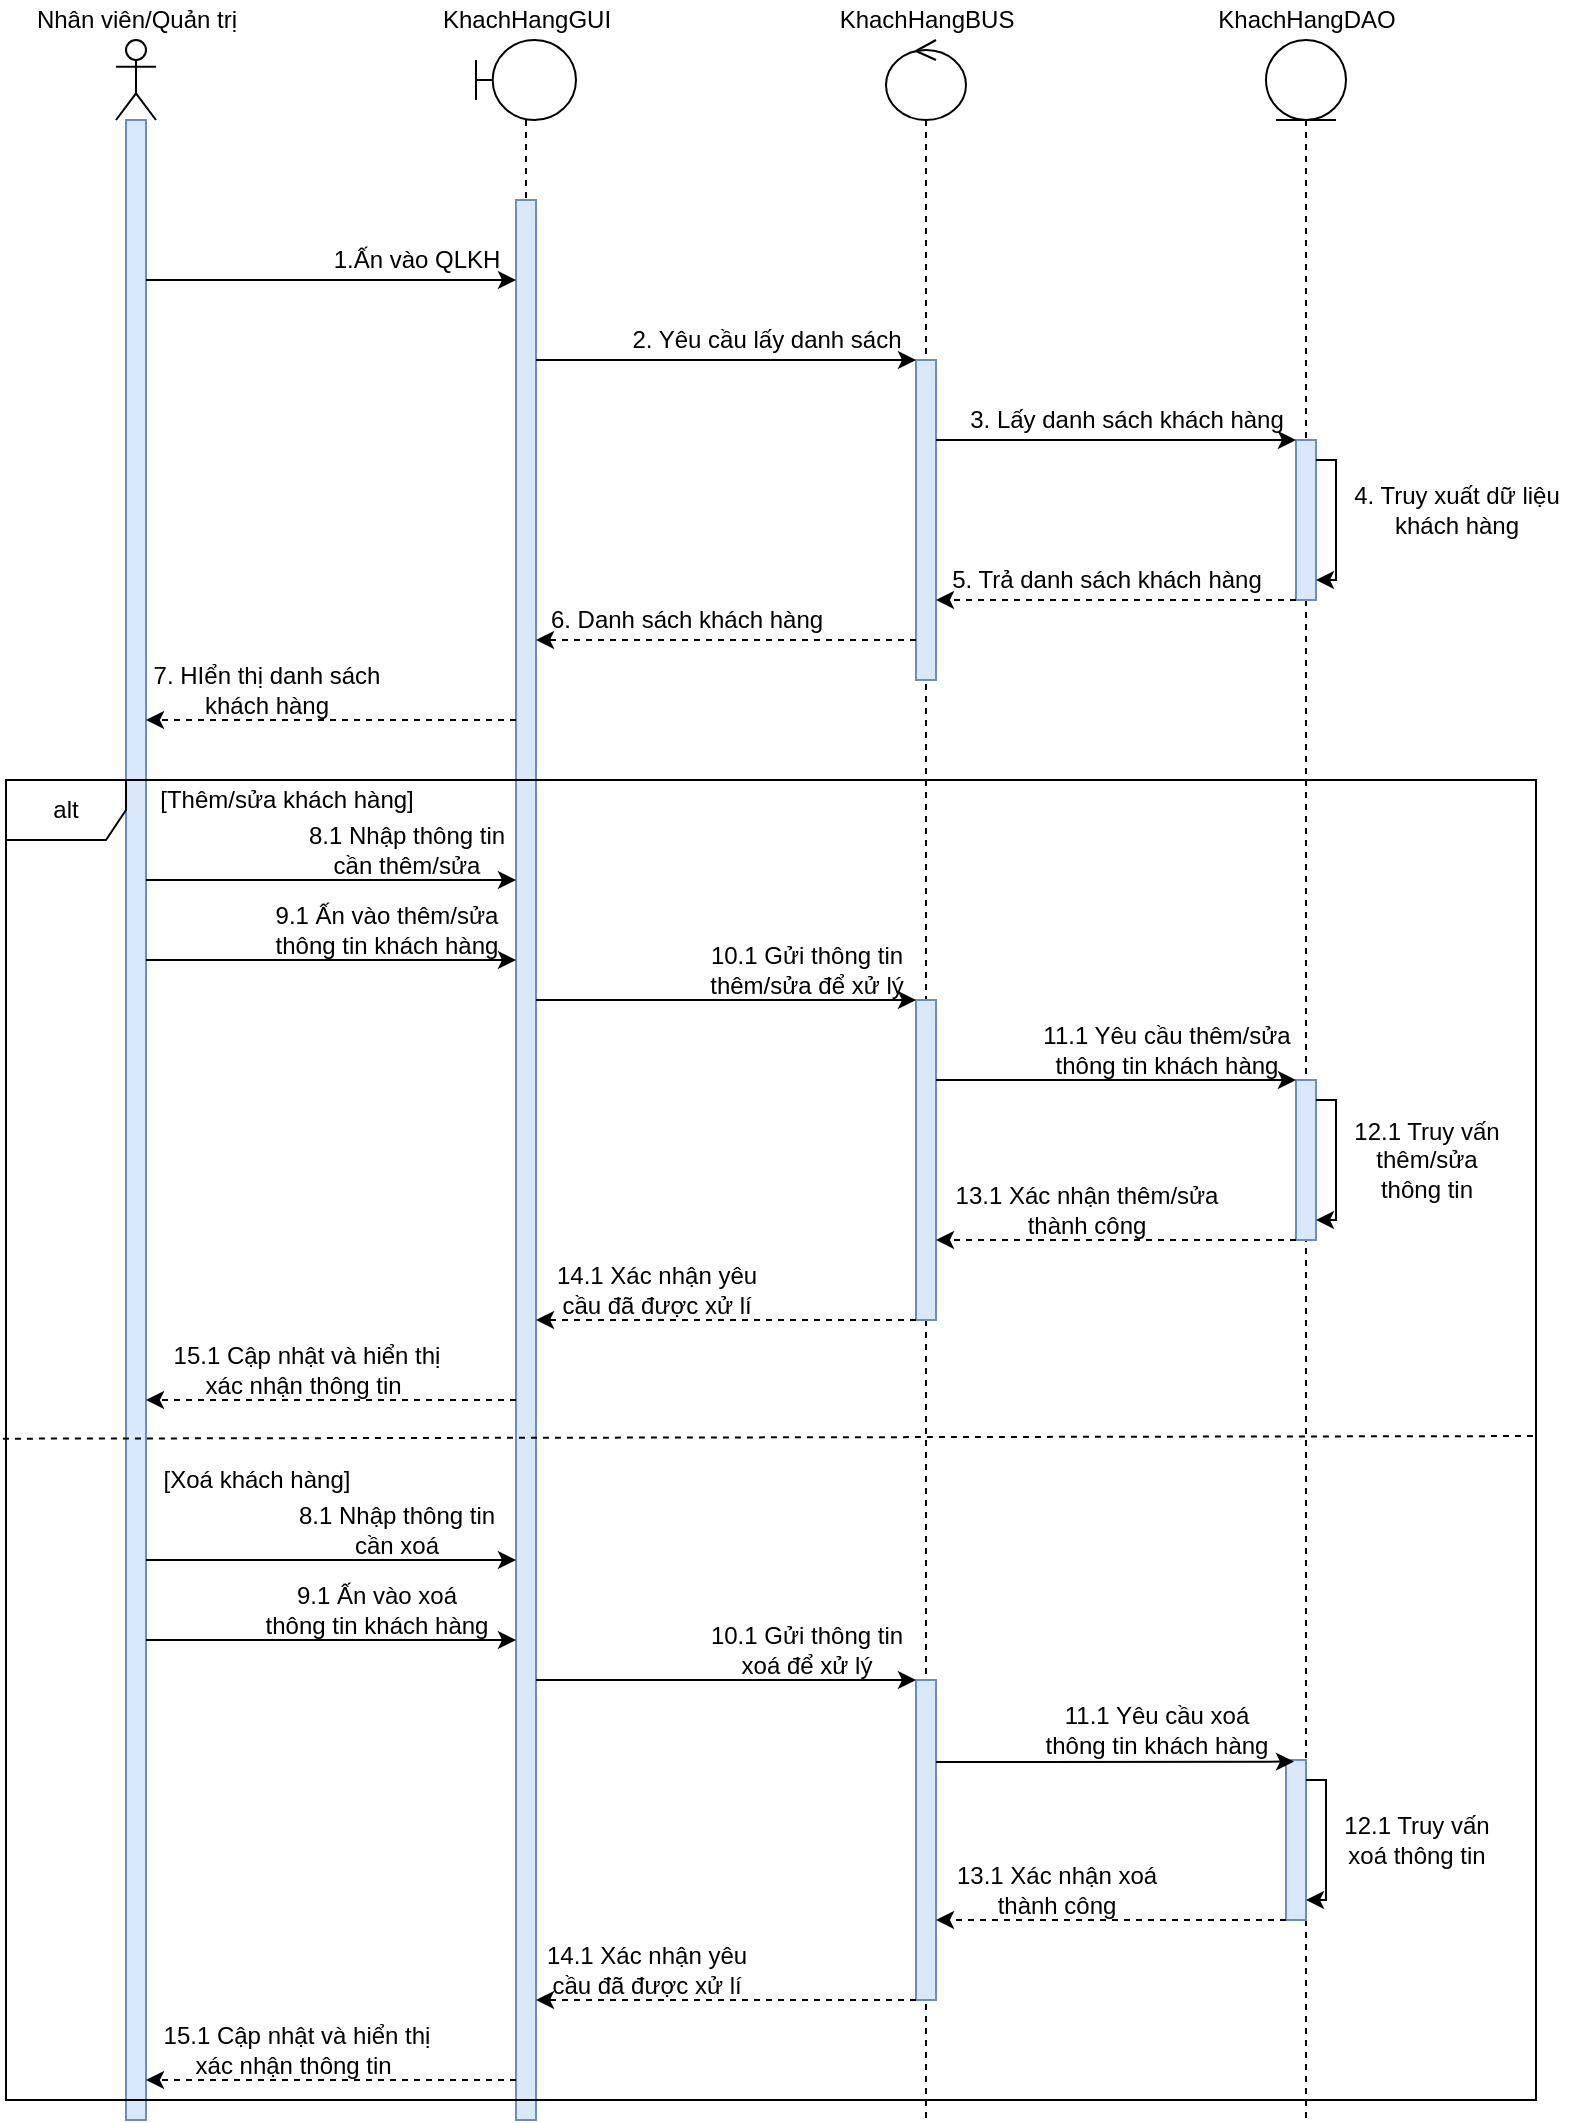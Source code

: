 <mxfile version="16.5.1" type="device"><diagram id="u0hKsZXPfIuquh2E1AJ1" name="Page-1"><mxGraphModel dx="1102" dy="905" grid="1" gridSize="10" guides="1" tooltips="1" connect="1" arrows="1" fold="1" page="1" pageScale="1" pageWidth="850" pageHeight="1100" math="0" shadow="0"><root><mxCell id="0"/><mxCell id="1" parent="0"/><mxCell id="pRtw61TDTWOGneY2pAEU-13" value="" style="shape=umlLifeline;participant=umlActor;perimeter=lifelinePerimeter;whiteSpace=wrap;html=1;container=1;collapsible=0;recursiveResize=0;verticalAlign=top;spacingTop=36;outlineConnect=0;" parent="1" vertex="1"><mxGeometry x="130" y="280" width="20" height="1040" as="geometry"/></mxCell><mxCell id="pRtw61TDTWOGneY2pAEU-28" value="" style="html=1;points=[];perimeter=orthogonalPerimeter;fillColor=#dae8fc;strokeColor=#6c8ebf;" parent="pRtw61TDTWOGneY2pAEU-13" vertex="1"><mxGeometry x="5" y="40" width="10" height="1000" as="geometry"/></mxCell><mxCell id="pRtw61TDTWOGneY2pAEU-19" value="Nhân viên/Quản trị" style="text;html=1;align=center;verticalAlign=middle;resizable=0;points=[];autosize=1;strokeColor=none;fillColor=none;" parent="1" vertex="1"><mxGeometry x="80" y="260" width="120" height="20" as="geometry"/></mxCell><mxCell id="pRtw61TDTWOGneY2pAEU-20" value="" style="shape=umlLifeline;participant=umlBoundary;perimeter=lifelinePerimeter;whiteSpace=wrap;html=1;container=1;collapsible=0;recursiveResize=0;verticalAlign=top;spacingTop=36;outlineConnect=0;" parent="1" vertex="1"><mxGeometry x="310" y="280" width="50" height="1040" as="geometry"/></mxCell><mxCell id="pRtw61TDTWOGneY2pAEU-29" value="" style="html=1;points=[];perimeter=orthogonalPerimeter;fillColor=#dae8fc;strokeColor=#6c8ebf;" parent="pRtw61TDTWOGneY2pAEU-20" vertex="1"><mxGeometry x="20" y="80" width="10" height="960" as="geometry"/></mxCell><mxCell id="pRtw61TDTWOGneY2pAEU-22" value="" style="shape=umlLifeline;participant=umlControl;perimeter=lifelinePerimeter;whiteSpace=wrap;html=1;container=1;collapsible=0;recursiveResize=0;verticalAlign=top;spacingTop=36;outlineConnect=0;" parent="1" vertex="1"><mxGeometry x="515" y="280" width="40" height="1040" as="geometry"/></mxCell><mxCell id="pRtw61TDTWOGneY2pAEU-70" value="" style="html=1;points=[];perimeter=orthogonalPerimeter;fillColor=#dae8fc;strokeColor=#6c8ebf;" parent="pRtw61TDTWOGneY2pAEU-22" vertex="1"><mxGeometry x="15" y="160" width="10" height="160" as="geometry"/></mxCell><mxCell id="xzawgfHM4Fxxgi3lbXoZ-16" value="" style="html=1;points=[];perimeter=orthogonalPerimeter;fillColor=#dae8fc;strokeColor=#6c8ebf;" parent="pRtw61TDTWOGneY2pAEU-22" vertex="1"><mxGeometry x="15" y="480" width="10" height="160" as="geometry"/></mxCell><mxCell id="xzawgfHM4Fxxgi3lbXoZ-55" value="" style="html=1;points=[];perimeter=orthogonalPerimeter;fillColor=#dae8fc;strokeColor=#6c8ebf;" parent="pRtw61TDTWOGneY2pAEU-22" vertex="1"><mxGeometry x="15" y="820" width="10" height="160" as="geometry"/></mxCell><mxCell id="pRtw61TDTWOGneY2pAEU-23" value="KhachHangGUI" style="text;html=1;align=center;verticalAlign=middle;resizable=0;points=[];autosize=1;strokeColor=none;fillColor=none;" parent="1" vertex="1"><mxGeometry x="285" y="260" width="100" height="20" as="geometry"/></mxCell><mxCell id="pRtw61TDTWOGneY2pAEU-24" value="KhachHangBUS" style="text;html=1;align=center;verticalAlign=middle;resizable=0;points=[];autosize=1;strokeColor=none;fillColor=none;" parent="1" vertex="1"><mxGeometry x="485" y="260" width="100" height="20" as="geometry"/></mxCell><mxCell id="pRtw61TDTWOGneY2pAEU-30" style="edgeStyle=orthogonalEdgeStyle;rounded=0;orthogonalLoop=1;jettySize=auto;html=1;" parent="1" source="pRtw61TDTWOGneY2pAEU-28" target="pRtw61TDTWOGneY2pAEU-29" edge="1"><mxGeometry relative="1" as="geometry"><Array as="points"><mxPoint x="230" y="400"/><mxPoint x="230" y="400"/></Array></mxGeometry></mxCell><mxCell id="pRtw61TDTWOGneY2pAEU-31" value="1.Ấn vào QLKH" style="text;html=1;align=center;verticalAlign=middle;resizable=0;points=[];autosize=1;strokeColor=none;fillColor=none;" parent="1" vertex="1"><mxGeometry x="230" y="380" width="100" height="20" as="geometry"/></mxCell><mxCell id="pRtw61TDTWOGneY2pAEU-40" value="" style="shape=umlLifeline;participant=umlEntity;perimeter=lifelinePerimeter;whiteSpace=wrap;html=1;container=1;collapsible=0;recursiveResize=0;verticalAlign=top;spacingTop=36;outlineConnect=0;" parent="1" vertex="1"><mxGeometry x="705" y="280" width="40" height="1040" as="geometry"/></mxCell><mxCell id="pRtw61TDTWOGneY2pAEU-57" value="" style="html=1;points=[];perimeter=orthogonalPerimeter;fillColor=#dae8fc;strokeColor=#6c8ebf;" parent="pRtw61TDTWOGneY2pAEU-40" vertex="1"><mxGeometry x="15" y="200" width="10" height="80" as="geometry"/></mxCell><mxCell id="xzawgfHM4Fxxgi3lbXoZ-5" style="edgeStyle=orthogonalEdgeStyle;rounded=0;orthogonalLoop=1;jettySize=auto;html=1;" parent="pRtw61TDTWOGneY2pAEU-40" source="pRtw61TDTWOGneY2pAEU-57" target="pRtw61TDTWOGneY2pAEU-57" edge="1"><mxGeometry relative="1" as="geometry"><Array as="points"><mxPoint x="35" y="210"/></Array></mxGeometry></mxCell><mxCell id="xzawgfHM4Fxxgi3lbXoZ-19" value="" style="html=1;points=[];perimeter=orthogonalPerimeter;fillColor=#dae8fc;strokeColor=#6c8ebf;" parent="pRtw61TDTWOGneY2pAEU-40" vertex="1"><mxGeometry x="15" y="520" width="10" height="80" as="geometry"/></mxCell><mxCell id="xzawgfHM4Fxxgi3lbXoZ-23" style="edgeStyle=orthogonalEdgeStyle;rounded=0;orthogonalLoop=1;jettySize=auto;html=1;" parent="pRtw61TDTWOGneY2pAEU-40" source="xzawgfHM4Fxxgi3lbXoZ-19" target="xzawgfHM4Fxxgi3lbXoZ-19" edge="1"><mxGeometry relative="1" as="geometry"><Array as="points"><mxPoint x="35" y="530"/></Array></mxGeometry></mxCell><mxCell id="pRtw61TDTWOGneY2pAEU-41" value="KhachHangDAO" style="text;html=1;align=center;verticalAlign=middle;resizable=0;points=[];autosize=1;strokeColor=none;fillColor=none;" parent="1" vertex="1"><mxGeometry x="675" y="260" width="100" height="20" as="geometry"/></mxCell><mxCell id="pRtw61TDTWOGneY2pAEU-44" style="edgeStyle=orthogonalEdgeStyle;rounded=0;orthogonalLoop=1;jettySize=auto;html=1;" parent="1" source="pRtw61TDTWOGneY2pAEU-29" target="pRtw61TDTWOGneY2pAEU-70" edge="1"><mxGeometry relative="1" as="geometry"><Array as="points"><mxPoint x="460" y="440"/><mxPoint x="460" y="440"/></Array><mxPoint x="530" y="400" as="targetPoint"/></mxGeometry></mxCell><mxCell id="pRtw61TDTWOGneY2pAEU-45" value="2. Yêu cầu lấy danh sách" style="text;html=1;align=center;verticalAlign=middle;resizable=0;points=[];autosize=1;strokeColor=none;fillColor=none;" parent="1" vertex="1"><mxGeometry x="380" y="420" width="150" height="20" as="geometry"/></mxCell><mxCell id="xzawgfHM4Fxxgi3lbXoZ-3" style="edgeStyle=orthogonalEdgeStyle;rounded=0;orthogonalLoop=1;jettySize=auto;html=1;" parent="1" source="pRtw61TDTWOGneY2pAEU-70" target="pRtw61TDTWOGneY2pAEU-57" edge="1"><mxGeometry relative="1" as="geometry"><Array as="points"><mxPoint x="630" y="480"/><mxPoint x="630" y="480"/></Array></mxGeometry></mxCell><mxCell id="xzawgfHM4Fxxgi3lbXoZ-4" value="3. Lấy danh sách khách hàng" style="text;html=1;align=center;verticalAlign=middle;resizable=0;points=[];autosize=1;strokeColor=none;fillColor=none;" parent="1" vertex="1"><mxGeometry x="550" y="460" width="170" height="20" as="geometry"/></mxCell><mxCell id="xzawgfHM4Fxxgi3lbXoZ-6" value="4. Truy xuất dữ liệu&lt;br&gt;khách hàng" style="text;html=1;align=center;verticalAlign=middle;resizable=0;points=[];autosize=1;strokeColor=none;fillColor=none;" parent="1" vertex="1"><mxGeometry x="740" y="500" width="120" height="30" as="geometry"/></mxCell><mxCell id="xzawgfHM4Fxxgi3lbXoZ-7" style="edgeStyle=orthogonalEdgeStyle;rounded=0;orthogonalLoop=1;jettySize=auto;html=1;dashed=1;" parent="1" source="pRtw61TDTWOGneY2pAEU-57" target="pRtw61TDTWOGneY2pAEU-70" edge="1"><mxGeometry relative="1" as="geometry"><Array as="points"><mxPoint x="680" y="560"/><mxPoint x="680" y="560"/></Array></mxGeometry></mxCell><mxCell id="xzawgfHM4Fxxgi3lbXoZ-8" value="5. Trả danh sách khách hàng" style="text;html=1;align=center;verticalAlign=middle;resizable=0;points=[];autosize=1;strokeColor=none;fillColor=none;" parent="1" vertex="1"><mxGeometry x="540" y="540" width="170" height="20" as="geometry"/></mxCell><mxCell id="xzawgfHM4Fxxgi3lbXoZ-10" style="edgeStyle=orthogonalEdgeStyle;rounded=0;orthogonalLoop=1;jettySize=auto;html=1;dashed=1;" parent="1" source="pRtw61TDTWOGneY2pAEU-70" target="pRtw61TDTWOGneY2pAEU-29" edge="1"><mxGeometry relative="1" as="geometry"><Array as="points"><mxPoint x="440" y="580"/><mxPoint x="440" y="580"/></Array></mxGeometry></mxCell><mxCell id="xzawgfHM4Fxxgi3lbXoZ-11" value="6. Danh sách khách hàng" style="text;html=1;align=center;verticalAlign=middle;resizable=0;points=[];autosize=1;strokeColor=none;fillColor=none;" parent="1" vertex="1"><mxGeometry x="340" y="560" width="150" height="20" as="geometry"/></mxCell><mxCell id="xzawgfHM4Fxxgi3lbXoZ-12" style="edgeStyle=orthogonalEdgeStyle;rounded=0;orthogonalLoop=1;jettySize=auto;html=1;dashed=1;" parent="1" source="pRtw61TDTWOGneY2pAEU-29" target="pRtw61TDTWOGneY2pAEU-28" edge="1"><mxGeometry relative="1" as="geometry"><Array as="points"><mxPoint x="240" y="620"/><mxPoint x="240" y="620"/></Array></mxGeometry></mxCell><mxCell id="xzawgfHM4Fxxgi3lbXoZ-13" value="7. HIển thị danh sách&lt;br&gt;khách hàng" style="text;html=1;align=center;verticalAlign=middle;resizable=0;points=[];autosize=1;strokeColor=none;fillColor=none;" parent="1" vertex="1"><mxGeometry x="140" y="590" width="130" height="30" as="geometry"/></mxCell><mxCell id="xzawgfHM4Fxxgi3lbXoZ-14" style="edgeStyle=orthogonalEdgeStyle;rounded=0;orthogonalLoop=1;jettySize=auto;html=1;" parent="1" source="pRtw61TDTWOGneY2pAEU-28" target="pRtw61TDTWOGneY2pAEU-29" edge="1"><mxGeometry relative="1" as="geometry"><Array as="points"><mxPoint x="240" y="740"/><mxPoint x="240" y="740"/></Array></mxGeometry></mxCell><mxCell id="xzawgfHM4Fxxgi3lbXoZ-15" value="9.1 Ấn vào thêm/sửa&lt;br&gt;thông tin khách hàng" style="text;html=1;align=center;verticalAlign=middle;resizable=0;points=[];autosize=1;strokeColor=none;fillColor=none;" parent="1" vertex="1"><mxGeometry x="200" y="710" width="130" height="30" as="geometry"/></mxCell><mxCell id="xzawgfHM4Fxxgi3lbXoZ-17" style="edgeStyle=orthogonalEdgeStyle;rounded=0;orthogonalLoop=1;jettySize=auto;html=1;" parent="1" source="pRtw61TDTWOGneY2pAEU-29" target="xzawgfHM4Fxxgi3lbXoZ-16" edge="1"><mxGeometry relative="1" as="geometry"><Array as="points"><mxPoint x="490" y="760"/><mxPoint x="490" y="760"/></Array></mxGeometry></mxCell><mxCell id="xzawgfHM4Fxxgi3lbXoZ-18" value="10.1 Gửi thông tin&lt;br&gt;thêm/sửa để xử lý" style="text;html=1;align=center;verticalAlign=middle;resizable=0;points=[];autosize=1;strokeColor=none;fillColor=none;" parent="1" vertex="1"><mxGeometry x="420" y="730" width="110" height="30" as="geometry"/></mxCell><mxCell id="xzawgfHM4Fxxgi3lbXoZ-21" style="edgeStyle=orthogonalEdgeStyle;rounded=0;orthogonalLoop=1;jettySize=auto;html=1;" parent="1" source="xzawgfHM4Fxxgi3lbXoZ-16" target="xzawgfHM4Fxxgi3lbXoZ-19" edge="1"><mxGeometry relative="1" as="geometry"><Array as="points"><mxPoint x="580" y="800"/><mxPoint x="580" y="800"/></Array></mxGeometry></mxCell><mxCell id="xzawgfHM4Fxxgi3lbXoZ-22" value="11.1 Yêu cầu thêm/sửa&lt;br&gt;thông tin khách hàng" style="text;html=1;align=center;verticalAlign=middle;resizable=0;points=[];autosize=1;strokeColor=none;fillColor=none;" parent="1" vertex="1"><mxGeometry x="585" y="770" width="140" height="30" as="geometry"/></mxCell><mxCell id="xzawgfHM4Fxxgi3lbXoZ-24" value="12.1 Truy vấn&lt;br&gt;thêm/sửa&lt;br&gt;thông tin" style="text;html=1;align=center;verticalAlign=middle;resizable=0;points=[];autosize=1;strokeColor=none;fillColor=none;" parent="1" vertex="1"><mxGeometry x="740" y="815" width="90" height="50" as="geometry"/></mxCell><mxCell id="xzawgfHM4Fxxgi3lbXoZ-27" style="edgeStyle=orthogonalEdgeStyle;rounded=0;orthogonalLoop=1;jettySize=auto;html=1;dashed=1;" parent="1" source="xzawgfHM4Fxxgi3lbXoZ-19" target="xzawgfHM4Fxxgi3lbXoZ-16" edge="1"><mxGeometry relative="1" as="geometry"><Array as="points"><mxPoint x="590" y="880"/><mxPoint x="590" y="880"/></Array></mxGeometry></mxCell><mxCell id="xzawgfHM4Fxxgi3lbXoZ-29" value="13.1 Xác nhận thêm/sửa&lt;br&gt;thành công" style="text;html=1;align=center;verticalAlign=middle;resizable=0;points=[];autosize=1;strokeColor=none;fillColor=none;" parent="1" vertex="1"><mxGeometry x="540" y="850" width="150" height="30" as="geometry"/></mxCell><mxCell id="xzawgfHM4Fxxgi3lbXoZ-30" style="edgeStyle=orthogonalEdgeStyle;rounded=0;orthogonalLoop=1;jettySize=auto;html=1;dashed=1;" parent="1" source="xzawgfHM4Fxxgi3lbXoZ-16" target="pRtw61TDTWOGneY2pAEU-29" edge="1"><mxGeometry relative="1" as="geometry"><Array as="points"><mxPoint x="440" y="920"/><mxPoint x="440" y="920"/></Array></mxGeometry></mxCell><mxCell id="xzawgfHM4Fxxgi3lbXoZ-31" value="14.1 Xác nhận yêu &lt;br&gt;cầu đã được xử lí" style="text;html=1;align=center;verticalAlign=middle;resizable=0;points=[];autosize=1;strokeColor=none;fillColor=none;" parent="1" vertex="1"><mxGeometry x="340" y="890" width="120" height="30" as="geometry"/></mxCell><mxCell id="xzawgfHM4Fxxgi3lbXoZ-34" style="edgeStyle=orthogonalEdgeStyle;rounded=0;orthogonalLoop=1;jettySize=auto;html=1;" parent="1" source="pRtw61TDTWOGneY2pAEU-28" target="pRtw61TDTWOGneY2pAEU-29" edge="1"><mxGeometry relative="1" as="geometry"><Array as="points"><mxPoint x="240" y="700"/><mxPoint x="240" y="700"/></Array></mxGeometry></mxCell><mxCell id="xzawgfHM4Fxxgi3lbXoZ-35" value="8.1 Nhập thông tin &lt;br&gt;cần thêm/sửa" style="text;html=1;align=center;verticalAlign=middle;resizable=0;points=[];autosize=1;strokeColor=none;fillColor=none;" parent="1" vertex="1"><mxGeometry x="220" y="670" width="110" height="30" as="geometry"/></mxCell><mxCell id="xzawgfHM4Fxxgi3lbXoZ-36" style="edgeStyle=orthogonalEdgeStyle;rounded=0;orthogonalLoop=1;jettySize=auto;html=1;dashed=1;" parent="1" source="pRtw61TDTWOGneY2pAEU-29" target="pRtw61TDTWOGneY2pAEU-28" edge="1"><mxGeometry relative="1" as="geometry"><Array as="points"><mxPoint x="230" y="960"/><mxPoint x="230" y="960"/></Array></mxGeometry></mxCell><mxCell id="xzawgfHM4Fxxgi3lbXoZ-37" value="15.1 Cập nhật và hiển thị &lt;br&gt;xác nhận thông tin&amp;nbsp;" style="text;html=1;align=center;verticalAlign=middle;resizable=0;points=[];autosize=1;strokeColor=none;fillColor=none;" parent="1" vertex="1"><mxGeometry x="150" y="930" width="150" height="30" as="geometry"/></mxCell><mxCell id="xzawgfHM4Fxxgi3lbXoZ-38" value="" style="html=1;points=[];perimeter=orthogonalPerimeter;fillColor=#dae8fc;strokeColor=#6c8ebf;" parent="1" vertex="1"><mxGeometry x="715" y="1140" width="10" height="80" as="geometry"/></mxCell><mxCell id="xzawgfHM4Fxxgi3lbXoZ-39" style="edgeStyle=orthogonalEdgeStyle;rounded=0;orthogonalLoop=1;jettySize=auto;html=1;" parent="1" source="xzawgfHM4Fxxgi3lbXoZ-38" target="xzawgfHM4Fxxgi3lbXoZ-38" edge="1"><mxGeometry relative="1" as="geometry"><Array as="points"><mxPoint x="735" y="1150"/></Array></mxGeometry></mxCell><mxCell id="xzawgfHM4Fxxgi3lbXoZ-40" style="edgeStyle=orthogonalEdgeStyle;rounded=0;orthogonalLoop=1;jettySize=auto;html=1;" parent="1" source="pRtw61TDTWOGneY2pAEU-28" target="pRtw61TDTWOGneY2pAEU-29" edge="1"><mxGeometry relative="1" as="geometry"><mxPoint x="140" y="1080.059" as="sourcePoint"/><mxPoint x="325" y="1080.059" as="targetPoint"/><Array as="points"><mxPoint x="240" y="1080"/><mxPoint x="240" y="1080"/></Array></mxGeometry></mxCell><mxCell id="xzawgfHM4Fxxgi3lbXoZ-41" value="9.1 Ấn vào xoá&lt;br&gt;thông tin khách hàng" style="text;html=1;align=center;verticalAlign=middle;resizable=0;points=[];autosize=1;strokeColor=none;fillColor=none;" parent="1" vertex="1"><mxGeometry x="195" y="1050" width="130" height="30" as="geometry"/></mxCell><mxCell id="xzawgfHM4Fxxgi3lbXoZ-42" style="edgeStyle=orthogonalEdgeStyle;rounded=0;orthogonalLoop=1;jettySize=auto;html=1;" parent="1" source="pRtw61TDTWOGneY2pAEU-29" target="xzawgfHM4Fxxgi3lbXoZ-55" edge="1"><mxGeometry relative="1" as="geometry"><mxPoint x="335" y="1100.059" as="sourcePoint"/><mxPoint x="525" y="1100.059" as="targetPoint"/><Array as="points"><mxPoint x="380" y="1100"/><mxPoint x="380" y="1100"/></Array></mxGeometry></mxCell><mxCell id="xzawgfHM4Fxxgi3lbXoZ-43" value="10.1 Gửi thông tin&lt;br&gt;xoá để xử lý" style="text;html=1;align=center;verticalAlign=middle;resizable=0;points=[];autosize=1;strokeColor=none;fillColor=none;" parent="1" vertex="1"><mxGeometry x="420" y="1070" width="110" height="30" as="geometry"/></mxCell><mxCell id="xzawgfHM4Fxxgi3lbXoZ-44" style="edgeStyle=orthogonalEdgeStyle;rounded=0;orthogonalLoop=1;jettySize=auto;html=1;entryX=0.4;entryY=0.01;entryDx=0;entryDy=0;entryPerimeter=0;" parent="1" source="xzawgfHM4Fxxgi3lbXoZ-55" target="xzawgfHM4Fxxgi3lbXoZ-38" edge="1"><mxGeometry relative="1" as="geometry"><mxPoint x="535" y="1140.059" as="sourcePoint"/><Array as="points"><mxPoint x="590" y="1141"/><mxPoint x="590" y="1141"/></Array></mxGeometry></mxCell><mxCell id="xzawgfHM4Fxxgi3lbXoZ-45" value="11.1 Yêu cầu xoá&lt;br&gt;thông tin khách hàng" style="text;html=1;align=center;verticalAlign=middle;resizable=0;points=[];autosize=1;strokeColor=none;fillColor=none;" parent="1" vertex="1"><mxGeometry x="585" y="1110" width="130" height="30" as="geometry"/></mxCell><mxCell id="xzawgfHM4Fxxgi3lbXoZ-46" value="12.1 Truy vấn&lt;br&gt;xoá thông tin" style="text;html=1;align=center;verticalAlign=middle;resizable=0;points=[];autosize=1;strokeColor=none;fillColor=none;" parent="1" vertex="1"><mxGeometry x="735" y="1165" width="90" height="30" as="geometry"/></mxCell><mxCell id="xzawgfHM4Fxxgi3lbXoZ-47" style="edgeStyle=orthogonalEdgeStyle;rounded=0;orthogonalLoop=1;jettySize=auto;html=1;dashed=1;" parent="1" source="xzawgfHM4Fxxgi3lbXoZ-38" target="xzawgfHM4Fxxgi3lbXoZ-55" edge="1"><mxGeometry relative="1" as="geometry"><mxPoint x="535" y="1220.059" as="targetPoint"/><Array as="points"><mxPoint x="630" y="1220"/><mxPoint x="630" y="1220"/></Array><mxPoint x="720" y="1180" as="sourcePoint"/></mxGeometry></mxCell><mxCell id="xzawgfHM4Fxxgi3lbXoZ-48" value="13.1 Xác nhận xoá&lt;br&gt;thành công" style="text;html=1;align=center;verticalAlign=middle;resizable=0;points=[];autosize=1;strokeColor=none;fillColor=none;" parent="1" vertex="1"><mxGeometry x="540" y="1190" width="120" height="30" as="geometry"/></mxCell><mxCell id="xzawgfHM4Fxxgi3lbXoZ-49" style="edgeStyle=orthogonalEdgeStyle;rounded=0;orthogonalLoop=1;jettySize=auto;html=1;dashed=1;" parent="1" source="xzawgfHM4Fxxgi3lbXoZ-55" target="pRtw61TDTWOGneY2pAEU-29" edge="1"><mxGeometry relative="1" as="geometry"><mxPoint x="525" y="1260.059" as="sourcePoint"/><mxPoint x="335" y="1260.059" as="targetPoint"/><Array as="points"><mxPoint x="440" y="1260"/><mxPoint x="440" y="1260"/></Array></mxGeometry></mxCell><mxCell id="xzawgfHM4Fxxgi3lbXoZ-50" value="14.1 Xác nhận yêu &lt;br&gt;cầu đã được xử lí" style="text;html=1;align=center;verticalAlign=middle;resizable=0;points=[];autosize=1;strokeColor=none;fillColor=none;" parent="1" vertex="1"><mxGeometry x="335" y="1230" width="120" height="30" as="geometry"/></mxCell><mxCell id="xzawgfHM4Fxxgi3lbXoZ-51" style="edgeStyle=orthogonalEdgeStyle;rounded=0;orthogonalLoop=1;jettySize=auto;html=1;" parent="1" source="pRtw61TDTWOGneY2pAEU-28" target="pRtw61TDTWOGneY2pAEU-29" edge="1"><mxGeometry relative="1" as="geometry"><mxPoint x="140" y="1040.059" as="sourcePoint"/><mxPoint x="325" y="1040.059" as="targetPoint"/><Array as="points"><mxPoint x="250" y="1040"/><mxPoint x="250" y="1040"/></Array></mxGeometry></mxCell><mxCell id="xzawgfHM4Fxxgi3lbXoZ-52" value="8.1 Nhập thông tin &lt;br&gt;cần xoá" style="text;html=1;align=center;verticalAlign=middle;resizable=0;points=[];autosize=1;strokeColor=none;fillColor=none;" parent="1" vertex="1"><mxGeometry x="215" y="1010" width="110" height="30" as="geometry"/></mxCell><mxCell id="xzawgfHM4Fxxgi3lbXoZ-53" style="edgeStyle=orthogonalEdgeStyle;rounded=0;orthogonalLoop=1;jettySize=auto;html=1;dashed=1;" parent="1" source="pRtw61TDTWOGneY2pAEU-29" target="pRtw61TDTWOGneY2pAEU-28" edge="1"><mxGeometry relative="1" as="geometry"><mxPoint x="325" y="1300.059" as="sourcePoint"/><mxPoint x="140" y="1300.059" as="targetPoint"/><Array as="points"><mxPoint x="250" y="1300"/><mxPoint x="250" y="1300"/></Array></mxGeometry></mxCell><mxCell id="xzawgfHM4Fxxgi3lbXoZ-54" value="15.1 Cập nhật và hiển thị &lt;br&gt;xác nhận thông tin&amp;nbsp;" style="text;html=1;align=center;verticalAlign=middle;resizable=0;points=[];autosize=1;strokeColor=none;fillColor=none;" parent="1" vertex="1"><mxGeometry x="145" y="1270" width="150" height="30" as="geometry"/></mxCell><mxCell id="xzawgfHM4Fxxgi3lbXoZ-57" value="alt" style="shape=umlFrame;whiteSpace=wrap;html=1;" parent="1" vertex="1"><mxGeometry x="75" y="650" width="765" height="660" as="geometry"/></mxCell><mxCell id="xzawgfHM4Fxxgi3lbXoZ-58" value="[Thêm/sửa khách hàng]" style="text;html=1;align=center;verticalAlign=middle;resizable=0;points=[];autosize=1;strokeColor=none;fillColor=none;" parent="1" vertex="1"><mxGeometry x="145" y="650" width="140" height="20" as="geometry"/></mxCell><mxCell id="xzawgfHM4Fxxgi3lbXoZ-59" value="[Xoá khách hàng]" style="text;html=1;align=center;verticalAlign=middle;resizable=0;points=[];autosize=1;strokeColor=none;fillColor=none;" parent="1" vertex="1"><mxGeometry x="145" y="990" width="110" height="20" as="geometry"/></mxCell><mxCell id="xzawgfHM4Fxxgi3lbXoZ-60" value="" style="endArrow=none;dashed=1;html=1;rounded=0;exitX=-0.002;exitY=0.499;exitDx=0;exitDy=0;exitPerimeter=0;entryX=1;entryY=0.497;entryDx=0;entryDy=0;entryPerimeter=0;" parent="1" source="xzawgfHM4Fxxgi3lbXoZ-57" target="xzawgfHM4Fxxgi3lbXoZ-57" edge="1"><mxGeometry width="50" height="50" relative="1" as="geometry"><mxPoint x="240" y="1100" as="sourcePoint"/><mxPoint x="290" y="1050" as="targetPoint"/></mxGeometry></mxCell></root></mxGraphModel></diagram></mxfile>